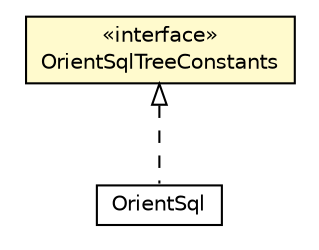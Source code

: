 #!/usr/local/bin/dot
#
# Class diagram 
# Generated by UMLGraph version R5_6-24-gf6e263 (http://www.umlgraph.org/)
#

digraph G {
	edge [fontname="Helvetica",fontsize=10,labelfontname="Helvetica",labelfontsize=10];
	node [fontname="Helvetica",fontsize=10,shape=plaintext];
	nodesep=0.25;
	ranksep=0.5;
	// com.orientechnologies.orient.core.sql.parser.OrientSql
	c7756528 [label=<<table title="com.orientechnologies.orient.core.sql.parser.OrientSql" border="0" cellborder="1" cellspacing="0" cellpadding="2" port="p" href="./OrientSql.html">
		<tr><td><table border="0" cellspacing="0" cellpadding="1">
<tr><td align="center" balign="center"> OrientSql </td></tr>
		</table></td></tr>
		</table>>, URL="./OrientSql.html", fontname="Helvetica", fontcolor="black", fontsize=10.0];
	// com.orientechnologies.orient.core.sql.parser.OrientSqlTreeConstants
	c7756596 [label=<<table title="com.orientechnologies.orient.core.sql.parser.OrientSqlTreeConstants" border="0" cellborder="1" cellspacing="0" cellpadding="2" port="p" bgcolor="lemonChiffon" href="./OrientSqlTreeConstants.html">
		<tr><td><table border="0" cellspacing="0" cellpadding="1">
<tr><td align="center" balign="center"> &#171;interface&#187; </td></tr>
<tr><td align="center" balign="center"> OrientSqlTreeConstants </td></tr>
		</table></td></tr>
		</table>>, URL="./OrientSqlTreeConstants.html", fontname="Helvetica", fontcolor="black", fontsize=10.0];
	//com.orientechnologies.orient.core.sql.parser.OrientSql implements com.orientechnologies.orient.core.sql.parser.OrientSqlTreeConstants
	c7756596:p -> c7756528:p [dir=back,arrowtail=empty,style=dashed];
}

